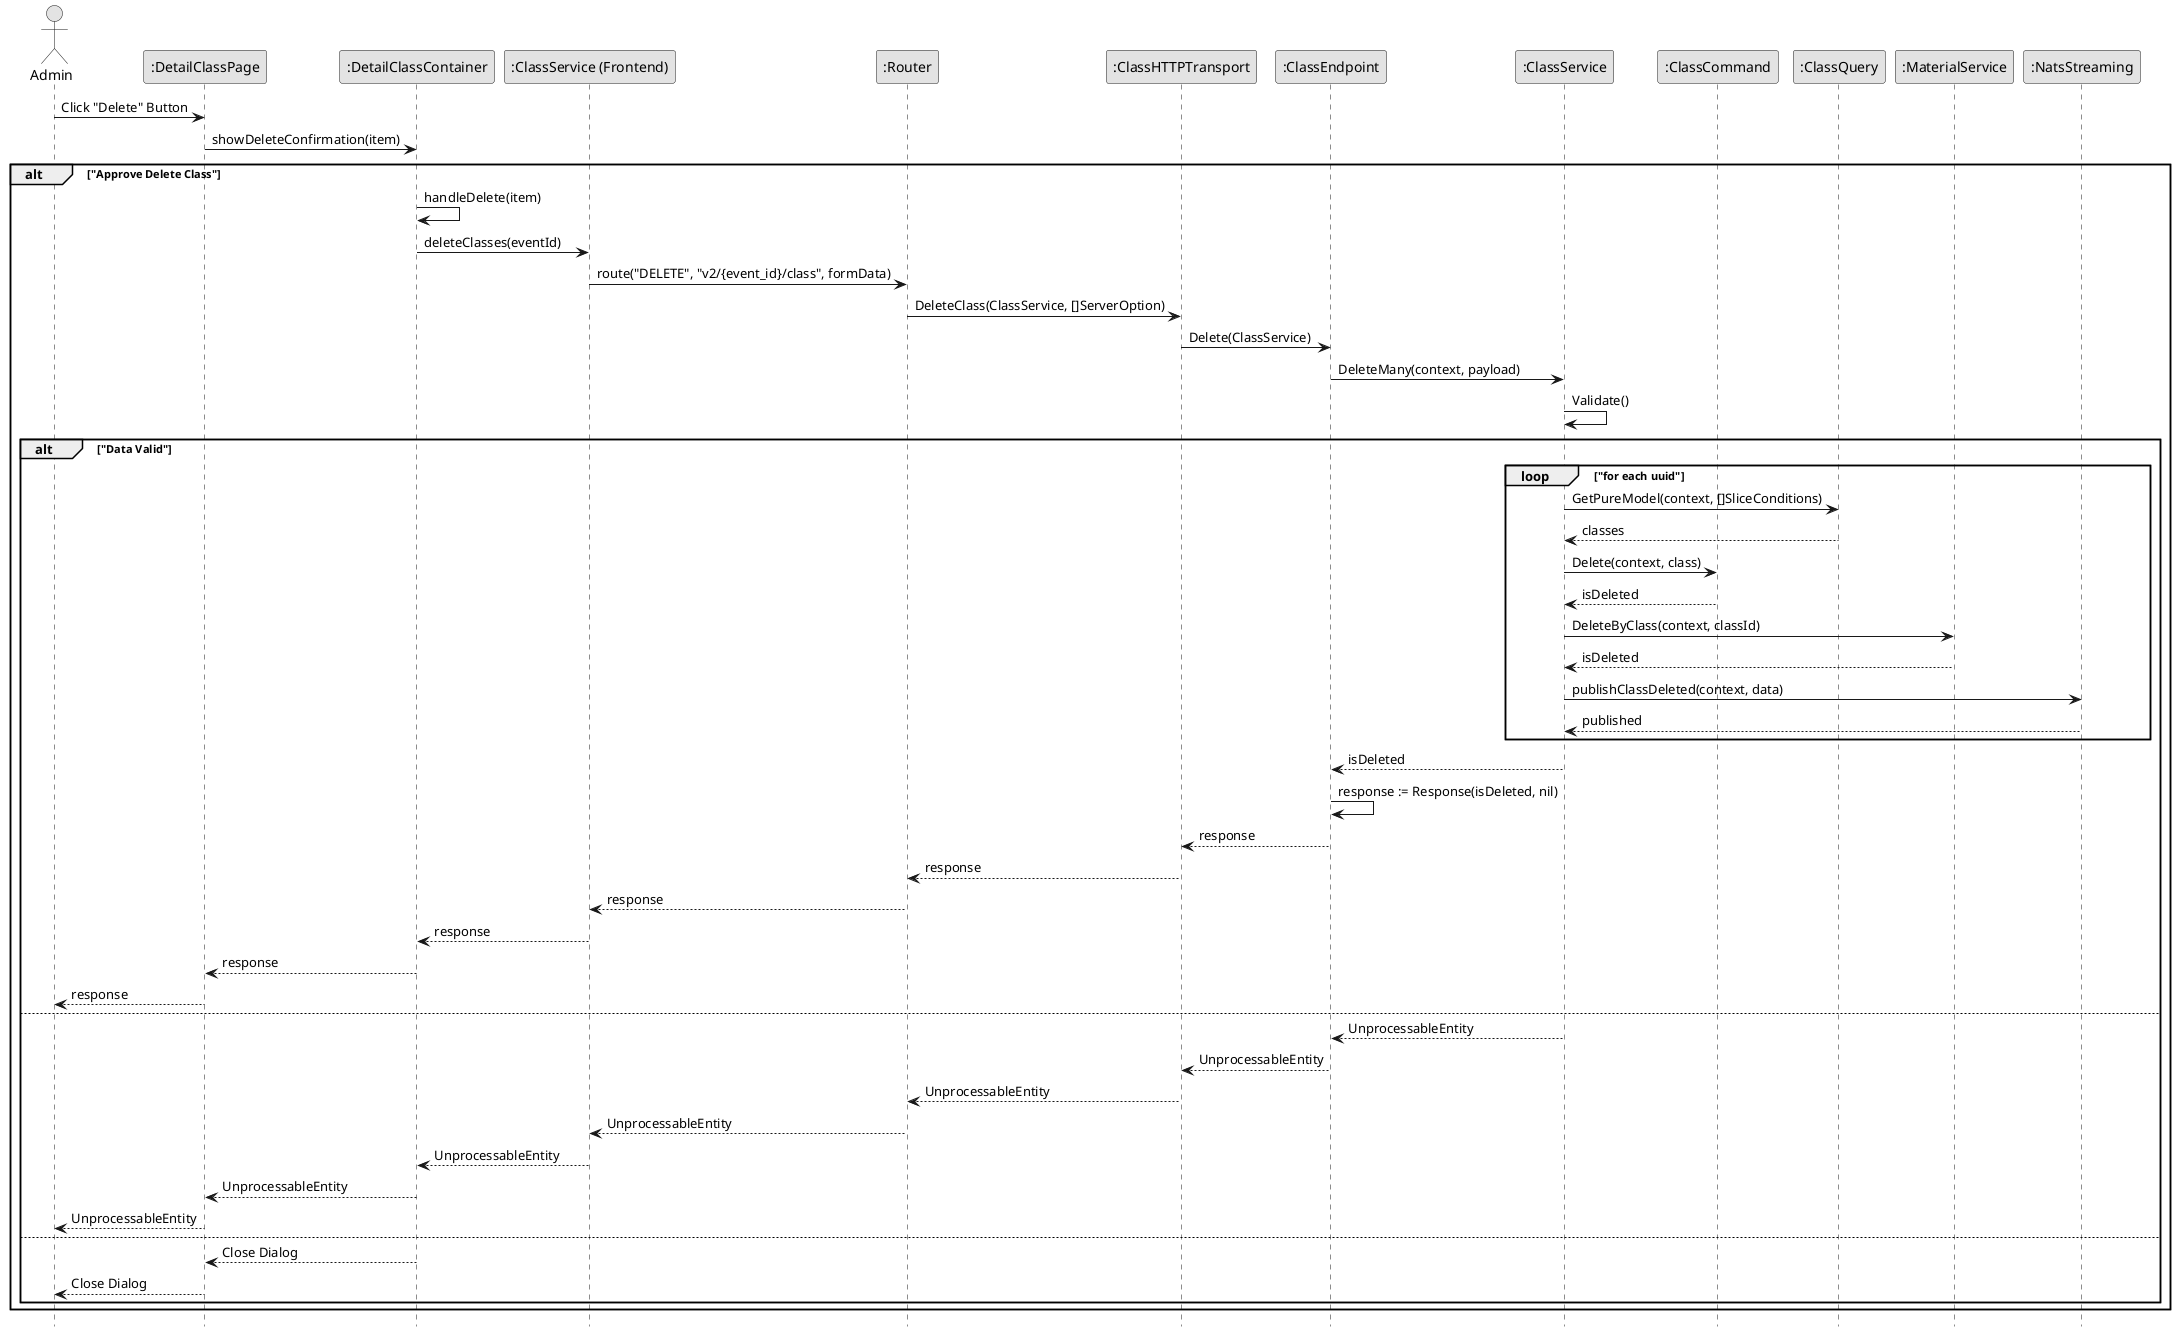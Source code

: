 @startuml DeleteClass

skinparam Monochrome true
skinparam Shadowing false
hide footbox

actor Admin
participant ":DetailClassPage" as DetailClassPage
participant ":DetailClassContainer" as DetailClassContainer
participant ":ClassService (Frontend)" as FEClassService
participant ":Router" as Router
participant ":ClassHTTPTransport" as ClassHTTPTransport
participant ":ClassEndpoint" as ClassEndpoint
participant ":ClassService" as ClassService
participant ":ClassCommand" as ClassCommand
participant ":ClassQuery" as ClassQuery
participant ":MaterialService" as MaterialService
participant ":NatsStreaming" as NatsStreaming

Admin->DetailClassPage: Click "Delete" Button
DetailClassPage->DetailClassContainer: showDeleteConfirmation(item)

alt "Approve Delete Class"
    DetailClassContainer->DetailClassContainer: handleDelete(item)
    DetailClassContainer->FEClassService: deleteClasses(eventId)
    FEClassService->Router: route("DELETE", "v2/{event_id}/class", formData)
    Router->ClassHTTPTransport: DeleteClass(ClassService, []ServerOption)
    ClassHTTPTransport->ClassEndpoint: Delete(ClassService)
    ClassEndpoint->ClassService: DeleteMany(context, payload)
    ClassService->ClassService: Validate()

    alt "Data Valid"
        loop "for each uuid"
            ClassService->ClassQuery: GetPureModel(context, []SliceConditions)
            ClassQuery-->ClassService: classes

            ClassService->ClassCommand: Delete(context, class)
            ClassCommand-->ClassService: isDeleted

            ClassService->MaterialService: DeleteByClass(context, classId)
            MaterialService-->ClassService: isDeleted

            ClassService->NatsStreaming: publishClassDeleted(context, data)
            NatsStreaming-->ClassService: published
        end
        
        ClassService-->ClassEndpoint: isDeleted
        ClassEndpoint->ClassEndpoint: response := Response(isDeleted, nil)
        ClassEndpoint-->ClassHTTPTransport: response
        ClassHTTPTransport-->Router: response
        Router-->FEClassService: response
        FEClassService-->DetailClassContainer: response
        DetailClassContainer-->DetailClassPage: response
        DetailClassPage-->Admin: response
    else
        ClassService-->ClassEndpoint: UnprocessableEntity
        ClassEndpoint-->ClassHTTPTransport: UnprocessableEntity
        ClassHTTPTransport-->Router: UnprocessableEntity
        Router-->FEClassService: UnprocessableEntity
        FEClassService-->DetailClassContainer: UnprocessableEntity
        DetailClassContainer-->DetailClassPage: UnprocessableEntity
        DetailClassPage-->Admin: UnprocessableEntity
else
    DetailClassContainer-->DetailClassPage: Close Dialog
    DetailClassPage-->Admin: Close Dialog
    end
end

@enduml